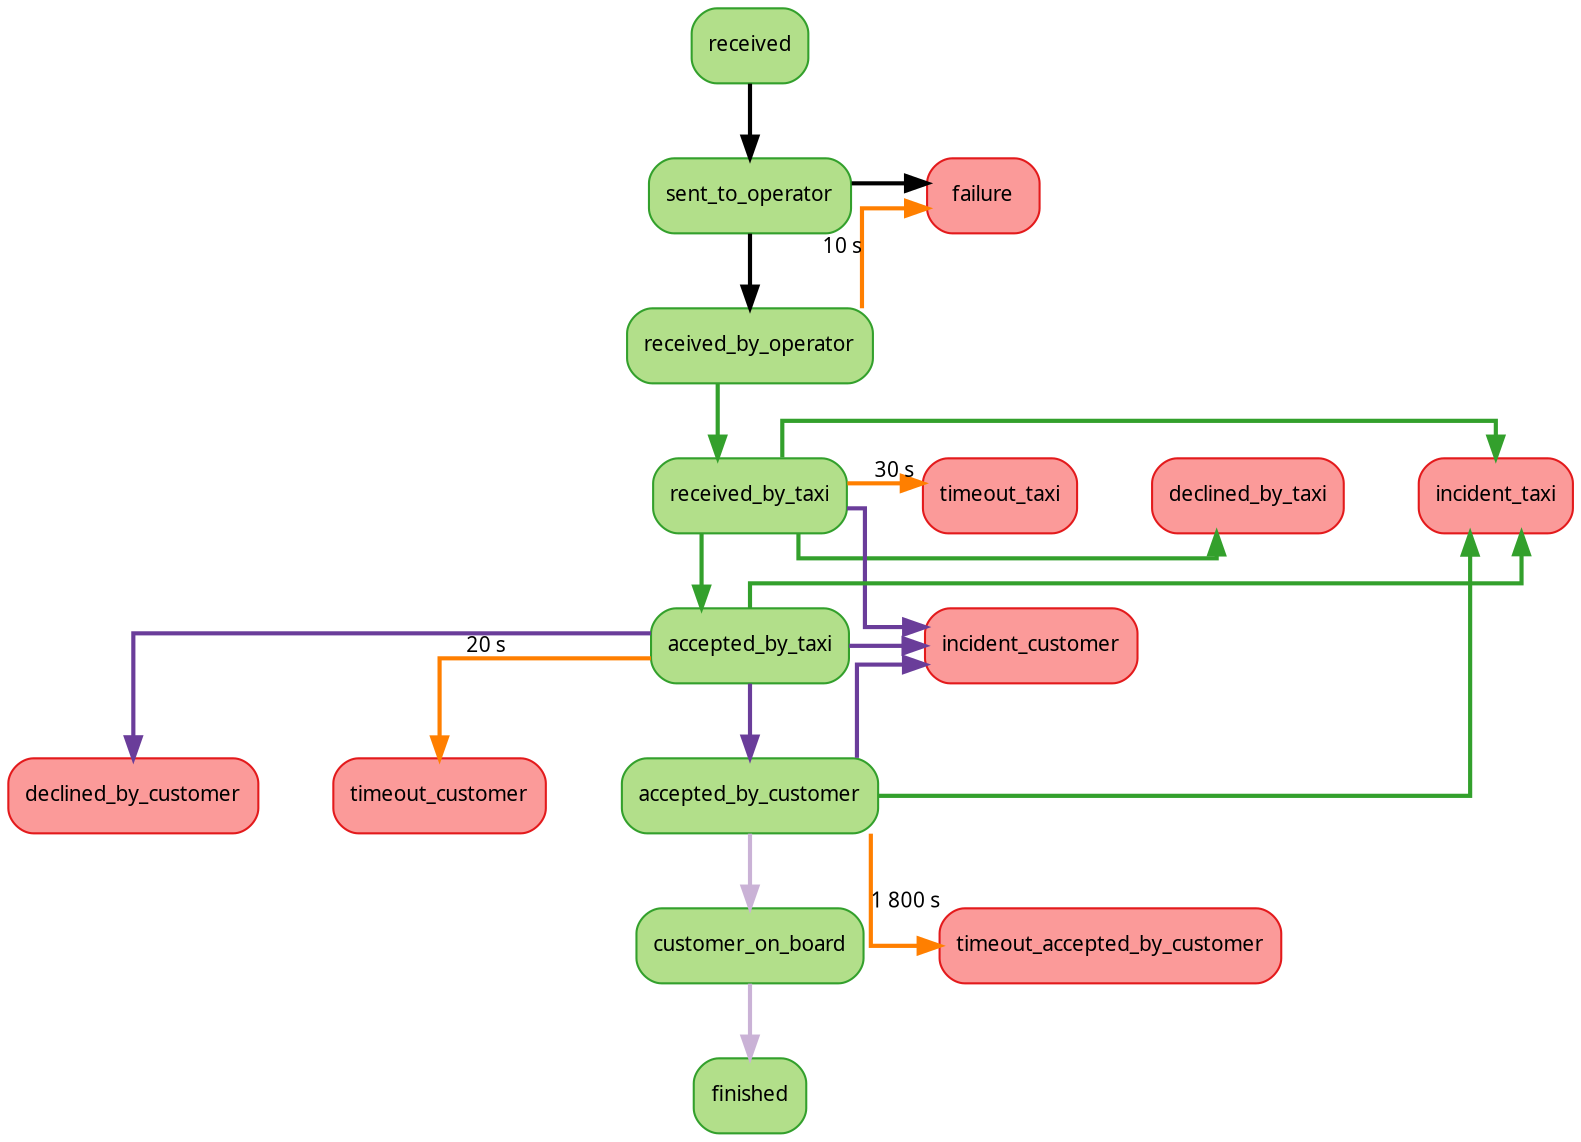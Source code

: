 digraph {
    rankdir=TB;
    splines=ortho;
    nodesep=0.5;
    node [shape=box,fontname=sans,fontsize=10,colorscheme=paired10];
    edge [fontname=sans,fontsize=10,colorscheme=paired10];
    node [color=4,style="rounded,filled",fillcolor=3];
    received;
    sent_to_operator;
    received_by_operator;
    received_by_taxi;
    accepted_by_taxi;
    accepted_by_customer;
    customer_on_board;
    finished;
    node [color=6,fillcolor=5];
    failure;
    declined_by_taxi;
    incident_taxi;
    timeout_taxi;
    incident_customer;
    declined_by_customer;
    timeout_customer;
    timeout_accepted_by_customer;

    edge [style=bold]; // server update
    received -> sent_to_operator [weight=8];
    sent_to_operator -> received_by_operator [weight=8];
    sent_to_operator -> failure;

    edge [color=4]; // operator updates
    received_by_operator -> received_by_taxi [weight=8];
    received_by_taxi -> accepted_by_taxi [weight=8];
    received_by_taxi -> declined_by_taxi;
    received_by_taxi -> incident_taxi;
    accepted_by_taxi -> incident_taxi;
    accepted_by_customer -> incident_taxi;

    edge [color=8]; // timeouts
    received_by_operator -> failure [xlabel="10 s"];
    received_by_taxi -> timeout_taxi [xlabel="30 s"];
    accepted_by_taxi -> timeout_customer [xlabel="20 s"];
    accepted_by_customer -> timeout_accepted_by_customer [xlabel="1 800 s"];

    edge [color=10]; // search engine updates
    accepted_by_taxi -> accepted_by_customer [weight=8];
    received_by_taxi -> incident_customer;
    accepted_by_taxi -> incident_customer;
    accepted_by_taxi -> declined_by_customer;
    accepted_by_customer -> incident_customer;

    edge [color=9]; // after taxi status update
    accepted_by_customer -> customer_on_board [weight=8];
    customer_on_board -> finished [weight=8];

    { rank = same; sent_to_operator; failure; }
    { rank = same; received_by_taxi; incident_taxi; }
    { rank = same; received_by_taxi; timeout_taxi; }
    { rank = same; received_by_taxi; declined_by_taxi; }
    { rank = same; accepted_by_taxi; incident_customer; }
    { rank = same; customer_on_board; timeout_accepted_by_customer; }
}
